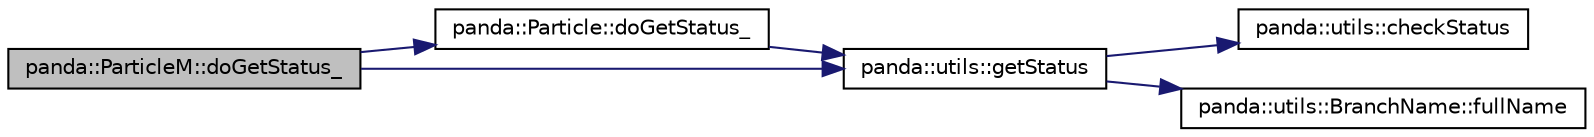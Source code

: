 digraph G
{
  edge [fontname="Helvetica",fontsize="10",labelfontname="Helvetica",labelfontsize="10"];
  node [fontname="Helvetica",fontsize="10",shape=record];
  rankdir=LR;
  Node1 [label="panda::ParticleM::doGetStatus_",height=0.2,width=0.4,color="black", fillcolor="grey75", style="filled" fontcolor="black"];
  Node1 -> Node2 [color="midnightblue",fontsize="10",style="solid"];
  Node2 [label="panda::Particle::doGetStatus_",height=0.2,width=0.4,color="black", fillcolor="white", style="filled",URL="$classpanda_1_1Particle.html#a7dcbf68bc3e74fdef1e3f3c620fb019a"];
  Node2 -> Node3 [color="midnightblue",fontsize="10",style="solid"];
  Node3 [label="panda::utils::getStatus",height=0.2,width=0.4,color="black", fillcolor="white", style="filled",URL="$namespacepanda_1_1utils.html#a8928c2bd486eae6103c33618c6eb4e80",tooltip="Get the status of a branch."];
  Node3 -> Node4 [color="midnightblue",fontsize="10",style="solid"];
  Node4 [label="panda::utils::checkStatus",height=0.2,width=0.4,color="black", fillcolor="white", style="filled",URL="$namespacepanda_1_1utils.html#aafa411773a4b0ee829d99e6e5a0abdcd",tooltip="Check status of a branch."];
  Node3 -> Node5 [color="midnightblue",fontsize="10",style="solid"];
  Node5 [label="panda::utils::BranchName::fullName",height=0.2,width=0.4,color="black", fillcolor="white", style="filled",URL="$classpanda_1_1utils_1_1BranchName.html#a13958ff4a9d554d2c057c600b4f70412",tooltip="Prepend the branch name with &lt;objName.&gt;."];
  Node1 -> Node3 [color="midnightblue",fontsize="10",style="solid"];
}
